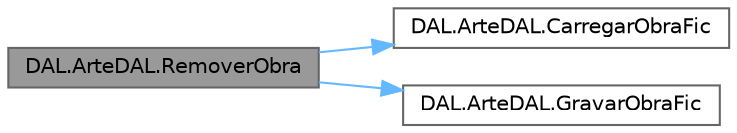digraph "DAL.ArteDAL.RemoverObra"
{
 // LATEX_PDF_SIZE
  bgcolor="transparent";
  edge [fontname=Helvetica,fontsize=10,labelfontname=Helvetica,labelfontsize=10];
  node [fontname=Helvetica,fontsize=10,shape=box,height=0.2,width=0.4];
  rankdir="LR";
  Node1 [id="Node000001",label="DAL.ArteDAL.RemoverObra",height=0.2,width=0.4,color="gray40", fillcolor="grey60", style="filled", fontcolor="black",tooltip="Remove uma obra de arte da coleção pelo seu título."];
  Node1 -> Node2 [id="edge1_Node000001_Node000002",color="steelblue1",style="solid",tooltip=" "];
  Node2 [id="Node000002",label="DAL.ArteDAL.CarregarObraFic",height=0.2,width=0.4,color="grey40", fillcolor="white", style="filled",URL="$class_d_a_l_1_1_arte_d_a_l.html#ae9f0db251ed2a3e5153b6afc5ec18022",tooltip="Carrega as obras de arte a partir de um arquivo JSON."];
  Node1 -> Node3 [id="edge2_Node000001_Node000003",color="steelblue1",style="solid",tooltip=" "];
  Node3 [id="Node000003",label="DAL.ArteDAL.GravarObraFic",height=0.2,width=0.4,color="grey40", fillcolor="white", style="filled",URL="$class_d_a_l_1_1_arte_d_a_l.html#a976f36894ed546ae633f57f330149d11",tooltip="Grava as obras de arte em um arquivo JSON."];
}
